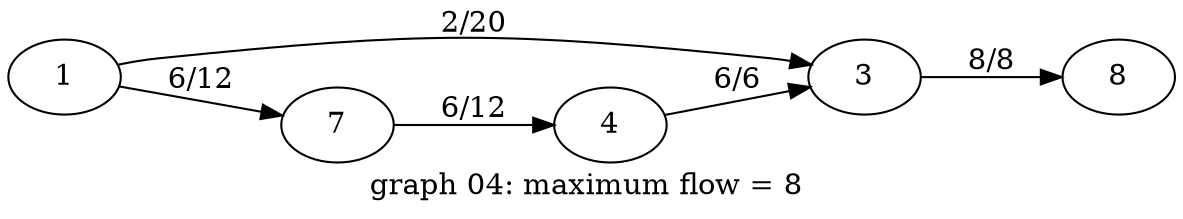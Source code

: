 digraph g{

rankdir = LR

4 -> 3 [label = " 6/6 "];
7 -> 4 [label = " 6/12 "];
1 -> 7 [label = " 6/12 "];
1 -> 3 [label = " 2/20 "];
3 -> 8 [label = " 8/8 "];

label = "graph 04: maximum flow = 8 "
}
